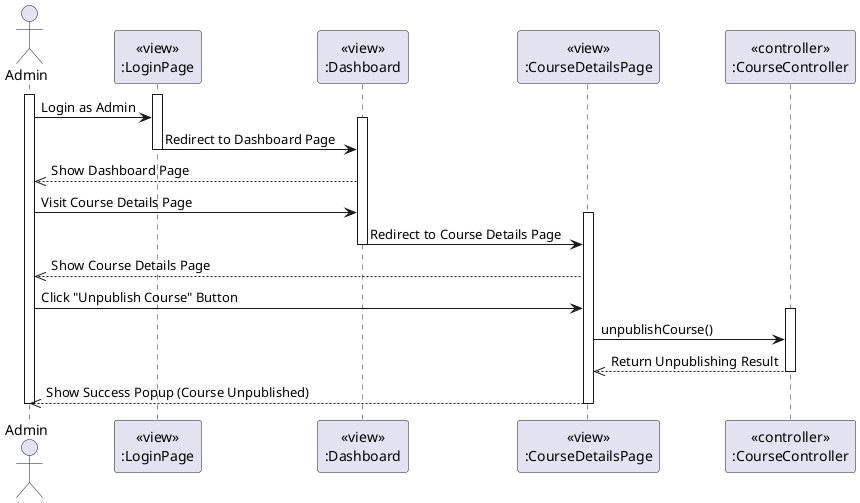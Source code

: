@startuml UnpublishCourse
actor Admin
participant LoginPageView [
  <<view>>
  :LoginPage
]

participant DashboardView [
  <<view>>
  :Dashboard
]

participant CourseDetailsView [
  <<view>>
  :CourseDetailsPage
]

participant CourseController [
  <<controller>>
  :CourseController
]

activate Admin
activate LoginPageView
Admin -> LoginPageView: Login as Admin
activate DashboardView
LoginPageView -> DashboardView: Redirect to Dashboard Page
deactivate LoginPageView

DashboardView -->> Admin: Show Dashboard Page

Admin -> DashboardView: Visit Course Details Page
activate CourseDetailsView
DashboardView -> CourseDetailsView: Redirect to Course Details Page
deactivate DashboardView

CourseDetailsView -->> Admin: Show Course Details Page

Admin -> CourseDetailsView: Click "Unpublish Course" Button

activate CourseController
CourseDetailsView -> CourseController: unpublishCourse()
CourseController -->> CourseDetailsView: Return Unpublishing Result
deactivate CourseController

CourseDetailsView -->> Admin: Show Success Popup (Course Unpublished)

deactivate Admin
deactivate CourseDetailsView
@enduml
